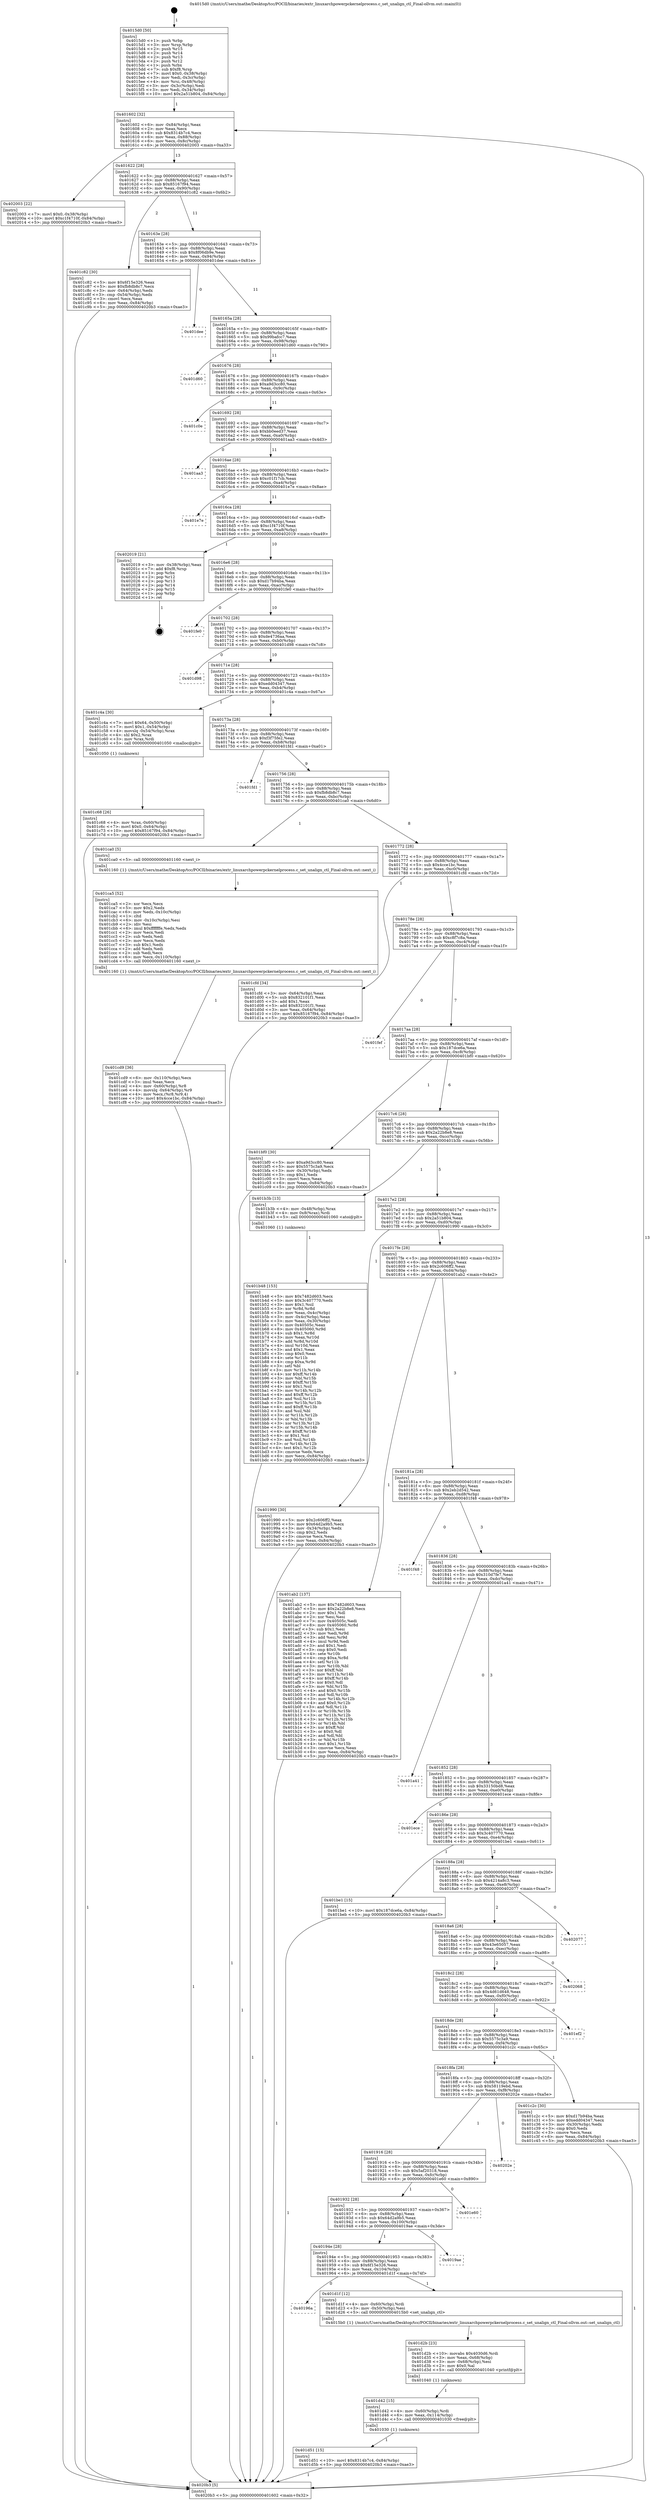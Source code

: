 digraph "0x4015d0" {
  label = "0x4015d0 (/mnt/c/Users/mathe/Desktop/tcc/POCII/binaries/extr_linuxarchpowerpckernelprocess.c_set_unalign_ctl_Final-ollvm.out::main(0))"
  labelloc = "t"
  node[shape=record]

  Entry [label="",width=0.3,height=0.3,shape=circle,fillcolor=black,style=filled]
  "0x401602" [label="{
     0x401602 [32]\l
     | [instrs]\l
     &nbsp;&nbsp;0x401602 \<+6\>: mov -0x84(%rbp),%eax\l
     &nbsp;&nbsp;0x401608 \<+2\>: mov %eax,%ecx\l
     &nbsp;&nbsp;0x40160a \<+6\>: sub $0x8314b7c4,%ecx\l
     &nbsp;&nbsp;0x401610 \<+6\>: mov %eax,-0x88(%rbp)\l
     &nbsp;&nbsp;0x401616 \<+6\>: mov %ecx,-0x8c(%rbp)\l
     &nbsp;&nbsp;0x40161c \<+6\>: je 0000000000402003 \<main+0xa33\>\l
  }"]
  "0x402003" [label="{
     0x402003 [22]\l
     | [instrs]\l
     &nbsp;&nbsp;0x402003 \<+7\>: movl $0x0,-0x38(%rbp)\l
     &nbsp;&nbsp;0x40200a \<+10\>: movl $0xc1f4710f,-0x84(%rbp)\l
     &nbsp;&nbsp;0x402014 \<+5\>: jmp 00000000004020b3 \<main+0xae3\>\l
  }"]
  "0x401622" [label="{
     0x401622 [28]\l
     | [instrs]\l
     &nbsp;&nbsp;0x401622 \<+5\>: jmp 0000000000401627 \<main+0x57\>\l
     &nbsp;&nbsp;0x401627 \<+6\>: mov -0x88(%rbp),%eax\l
     &nbsp;&nbsp;0x40162d \<+5\>: sub $0x85167f94,%eax\l
     &nbsp;&nbsp;0x401632 \<+6\>: mov %eax,-0x90(%rbp)\l
     &nbsp;&nbsp;0x401638 \<+6\>: je 0000000000401c82 \<main+0x6b2\>\l
  }"]
  Exit [label="",width=0.3,height=0.3,shape=circle,fillcolor=black,style=filled,peripheries=2]
  "0x401c82" [label="{
     0x401c82 [30]\l
     | [instrs]\l
     &nbsp;&nbsp;0x401c82 \<+5\>: mov $0x6f15e326,%eax\l
     &nbsp;&nbsp;0x401c87 \<+5\>: mov $0xfb8db8c7,%ecx\l
     &nbsp;&nbsp;0x401c8c \<+3\>: mov -0x64(%rbp),%edx\l
     &nbsp;&nbsp;0x401c8f \<+3\>: cmp -0x54(%rbp),%edx\l
     &nbsp;&nbsp;0x401c92 \<+3\>: cmovl %ecx,%eax\l
     &nbsp;&nbsp;0x401c95 \<+6\>: mov %eax,-0x84(%rbp)\l
     &nbsp;&nbsp;0x401c9b \<+5\>: jmp 00000000004020b3 \<main+0xae3\>\l
  }"]
  "0x40163e" [label="{
     0x40163e [28]\l
     | [instrs]\l
     &nbsp;&nbsp;0x40163e \<+5\>: jmp 0000000000401643 \<main+0x73\>\l
     &nbsp;&nbsp;0x401643 \<+6\>: mov -0x88(%rbp),%eax\l
     &nbsp;&nbsp;0x401649 \<+5\>: sub $0x8f06db9e,%eax\l
     &nbsp;&nbsp;0x40164e \<+6\>: mov %eax,-0x94(%rbp)\l
     &nbsp;&nbsp;0x401654 \<+6\>: je 0000000000401dee \<main+0x81e\>\l
  }"]
  "0x401d51" [label="{
     0x401d51 [15]\l
     | [instrs]\l
     &nbsp;&nbsp;0x401d51 \<+10\>: movl $0x8314b7c4,-0x84(%rbp)\l
     &nbsp;&nbsp;0x401d5b \<+5\>: jmp 00000000004020b3 \<main+0xae3\>\l
  }"]
  "0x401dee" [label="{
     0x401dee\l
  }", style=dashed]
  "0x40165a" [label="{
     0x40165a [28]\l
     | [instrs]\l
     &nbsp;&nbsp;0x40165a \<+5\>: jmp 000000000040165f \<main+0x8f\>\l
     &nbsp;&nbsp;0x40165f \<+6\>: mov -0x88(%rbp),%eax\l
     &nbsp;&nbsp;0x401665 \<+5\>: sub $0x99bafcc7,%eax\l
     &nbsp;&nbsp;0x40166a \<+6\>: mov %eax,-0x98(%rbp)\l
     &nbsp;&nbsp;0x401670 \<+6\>: je 0000000000401d60 \<main+0x790\>\l
  }"]
  "0x401d42" [label="{
     0x401d42 [15]\l
     | [instrs]\l
     &nbsp;&nbsp;0x401d42 \<+4\>: mov -0x60(%rbp),%rdi\l
     &nbsp;&nbsp;0x401d46 \<+6\>: mov %eax,-0x114(%rbp)\l
     &nbsp;&nbsp;0x401d4c \<+5\>: call 0000000000401030 \<free@plt\>\l
     | [calls]\l
     &nbsp;&nbsp;0x401030 \{1\} (unknown)\l
  }"]
  "0x401d60" [label="{
     0x401d60\l
  }", style=dashed]
  "0x401676" [label="{
     0x401676 [28]\l
     | [instrs]\l
     &nbsp;&nbsp;0x401676 \<+5\>: jmp 000000000040167b \<main+0xab\>\l
     &nbsp;&nbsp;0x40167b \<+6\>: mov -0x88(%rbp),%eax\l
     &nbsp;&nbsp;0x401681 \<+5\>: sub $0xa9d3cc80,%eax\l
     &nbsp;&nbsp;0x401686 \<+6\>: mov %eax,-0x9c(%rbp)\l
     &nbsp;&nbsp;0x40168c \<+6\>: je 0000000000401c0e \<main+0x63e\>\l
  }"]
  "0x401d2b" [label="{
     0x401d2b [23]\l
     | [instrs]\l
     &nbsp;&nbsp;0x401d2b \<+10\>: movabs $0x4030d6,%rdi\l
     &nbsp;&nbsp;0x401d35 \<+3\>: mov %eax,-0x68(%rbp)\l
     &nbsp;&nbsp;0x401d38 \<+3\>: mov -0x68(%rbp),%esi\l
     &nbsp;&nbsp;0x401d3b \<+2\>: mov $0x0,%al\l
     &nbsp;&nbsp;0x401d3d \<+5\>: call 0000000000401040 \<printf@plt\>\l
     | [calls]\l
     &nbsp;&nbsp;0x401040 \{1\} (unknown)\l
  }"]
  "0x401c0e" [label="{
     0x401c0e\l
  }", style=dashed]
  "0x401692" [label="{
     0x401692 [28]\l
     | [instrs]\l
     &nbsp;&nbsp;0x401692 \<+5\>: jmp 0000000000401697 \<main+0xc7\>\l
     &nbsp;&nbsp;0x401697 \<+6\>: mov -0x88(%rbp),%eax\l
     &nbsp;&nbsp;0x40169d \<+5\>: sub $0xbb0eed37,%eax\l
     &nbsp;&nbsp;0x4016a2 \<+6\>: mov %eax,-0xa0(%rbp)\l
     &nbsp;&nbsp;0x4016a8 \<+6\>: je 0000000000401aa3 \<main+0x4d3\>\l
  }"]
  "0x40196a" [label="{
     0x40196a\l
  }", style=dashed]
  "0x401aa3" [label="{
     0x401aa3\l
  }", style=dashed]
  "0x4016ae" [label="{
     0x4016ae [28]\l
     | [instrs]\l
     &nbsp;&nbsp;0x4016ae \<+5\>: jmp 00000000004016b3 \<main+0xe3\>\l
     &nbsp;&nbsp;0x4016b3 \<+6\>: mov -0x88(%rbp),%eax\l
     &nbsp;&nbsp;0x4016b9 \<+5\>: sub $0xc01f17cb,%eax\l
     &nbsp;&nbsp;0x4016be \<+6\>: mov %eax,-0xa4(%rbp)\l
     &nbsp;&nbsp;0x4016c4 \<+6\>: je 0000000000401e7e \<main+0x8ae\>\l
  }"]
  "0x401d1f" [label="{
     0x401d1f [12]\l
     | [instrs]\l
     &nbsp;&nbsp;0x401d1f \<+4\>: mov -0x60(%rbp),%rdi\l
     &nbsp;&nbsp;0x401d23 \<+3\>: mov -0x50(%rbp),%esi\l
     &nbsp;&nbsp;0x401d26 \<+5\>: call 00000000004015b0 \<set_unalign_ctl\>\l
     | [calls]\l
     &nbsp;&nbsp;0x4015b0 \{1\} (/mnt/c/Users/mathe/Desktop/tcc/POCII/binaries/extr_linuxarchpowerpckernelprocess.c_set_unalign_ctl_Final-ollvm.out::set_unalign_ctl)\l
  }"]
  "0x401e7e" [label="{
     0x401e7e\l
  }", style=dashed]
  "0x4016ca" [label="{
     0x4016ca [28]\l
     | [instrs]\l
     &nbsp;&nbsp;0x4016ca \<+5\>: jmp 00000000004016cf \<main+0xff\>\l
     &nbsp;&nbsp;0x4016cf \<+6\>: mov -0x88(%rbp),%eax\l
     &nbsp;&nbsp;0x4016d5 \<+5\>: sub $0xc1f4710f,%eax\l
     &nbsp;&nbsp;0x4016da \<+6\>: mov %eax,-0xa8(%rbp)\l
     &nbsp;&nbsp;0x4016e0 \<+6\>: je 0000000000402019 \<main+0xa49\>\l
  }"]
  "0x40194e" [label="{
     0x40194e [28]\l
     | [instrs]\l
     &nbsp;&nbsp;0x40194e \<+5\>: jmp 0000000000401953 \<main+0x383\>\l
     &nbsp;&nbsp;0x401953 \<+6\>: mov -0x88(%rbp),%eax\l
     &nbsp;&nbsp;0x401959 \<+5\>: sub $0x6f15e326,%eax\l
     &nbsp;&nbsp;0x40195e \<+6\>: mov %eax,-0x104(%rbp)\l
     &nbsp;&nbsp;0x401964 \<+6\>: je 0000000000401d1f \<main+0x74f\>\l
  }"]
  "0x402019" [label="{
     0x402019 [21]\l
     | [instrs]\l
     &nbsp;&nbsp;0x402019 \<+3\>: mov -0x38(%rbp),%eax\l
     &nbsp;&nbsp;0x40201c \<+7\>: add $0xf8,%rsp\l
     &nbsp;&nbsp;0x402023 \<+1\>: pop %rbx\l
     &nbsp;&nbsp;0x402024 \<+2\>: pop %r12\l
     &nbsp;&nbsp;0x402026 \<+2\>: pop %r13\l
     &nbsp;&nbsp;0x402028 \<+2\>: pop %r14\l
     &nbsp;&nbsp;0x40202a \<+2\>: pop %r15\l
     &nbsp;&nbsp;0x40202c \<+1\>: pop %rbp\l
     &nbsp;&nbsp;0x40202d \<+1\>: ret\l
  }"]
  "0x4016e6" [label="{
     0x4016e6 [28]\l
     | [instrs]\l
     &nbsp;&nbsp;0x4016e6 \<+5\>: jmp 00000000004016eb \<main+0x11b\>\l
     &nbsp;&nbsp;0x4016eb \<+6\>: mov -0x88(%rbp),%eax\l
     &nbsp;&nbsp;0x4016f1 \<+5\>: sub $0xd17b94ba,%eax\l
     &nbsp;&nbsp;0x4016f6 \<+6\>: mov %eax,-0xac(%rbp)\l
     &nbsp;&nbsp;0x4016fc \<+6\>: je 0000000000401fe0 \<main+0xa10\>\l
  }"]
  "0x4019ae" [label="{
     0x4019ae\l
  }", style=dashed]
  "0x401fe0" [label="{
     0x401fe0\l
  }", style=dashed]
  "0x401702" [label="{
     0x401702 [28]\l
     | [instrs]\l
     &nbsp;&nbsp;0x401702 \<+5\>: jmp 0000000000401707 \<main+0x137\>\l
     &nbsp;&nbsp;0x401707 \<+6\>: mov -0x88(%rbp),%eax\l
     &nbsp;&nbsp;0x40170d \<+5\>: sub $0xde4736aa,%eax\l
     &nbsp;&nbsp;0x401712 \<+6\>: mov %eax,-0xb0(%rbp)\l
     &nbsp;&nbsp;0x401718 \<+6\>: je 0000000000401d98 \<main+0x7c8\>\l
  }"]
  "0x401932" [label="{
     0x401932 [28]\l
     | [instrs]\l
     &nbsp;&nbsp;0x401932 \<+5\>: jmp 0000000000401937 \<main+0x367\>\l
     &nbsp;&nbsp;0x401937 \<+6\>: mov -0x88(%rbp),%eax\l
     &nbsp;&nbsp;0x40193d \<+5\>: sub $0x64d2a9b5,%eax\l
     &nbsp;&nbsp;0x401942 \<+6\>: mov %eax,-0x100(%rbp)\l
     &nbsp;&nbsp;0x401948 \<+6\>: je 00000000004019ae \<main+0x3de\>\l
  }"]
  "0x401d98" [label="{
     0x401d98\l
  }", style=dashed]
  "0x40171e" [label="{
     0x40171e [28]\l
     | [instrs]\l
     &nbsp;&nbsp;0x40171e \<+5\>: jmp 0000000000401723 \<main+0x153\>\l
     &nbsp;&nbsp;0x401723 \<+6\>: mov -0x88(%rbp),%eax\l
     &nbsp;&nbsp;0x401729 \<+5\>: sub $0xedd04347,%eax\l
     &nbsp;&nbsp;0x40172e \<+6\>: mov %eax,-0xb4(%rbp)\l
     &nbsp;&nbsp;0x401734 \<+6\>: je 0000000000401c4a \<main+0x67a\>\l
  }"]
  "0x401e60" [label="{
     0x401e60\l
  }", style=dashed]
  "0x401c4a" [label="{
     0x401c4a [30]\l
     | [instrs]\l
     &nbsp;&nbsp;0x401c4a \<+7\>: movl $0x64,-0x50(%rbp)\l
     &nbsp;&nbsp;0x401c51 \<+7\>: movl $0x1,-0x54(%rbp)\l
     &nbsp;&nbsp;0x401c58 \<+4\>: movslq -0x54(%rbp),%rax\l
     &nbsp;&nbsp;0x401c5c \<+4\>: shl $0x2,%rax\l
     &nbsp;&nbsp;0x401c60 \<+3\>: mov %rax,%rdi\l
     &nbsp;&nbsp;0x401c63 \<+5\>: call 0000000000401050 \<malloc@plt\>\l
     | [calls]\l
     &nbsp;&nbsp;0x401050 \{1\} (unknown)\l
  }"]
  "0x40173a" [label="{
     0x40173a [28]\l
     | [instrs]\l
     &nbsp;&nbsp;0x40173a \<+5\>: jmp 000000000040173f \<main+0x16f\>\l
     &nbsp;&nbsp;0x40173f \<+6\>: mov -0x88(%rbp),%eax\l
     &nbsp;&nbsp;0x401745 \<+5\>: sub $0xf3f75fe2,%eax\l
     &nbsp;&nbsp;0x40174a \<+6\>: mov %eax,-0xb8(%rbp)\l
     &nbsp;&nbsp;0x401750 \<+6\>: je 0000000000401fd1 \<main+0xa01\>\l
  }"]
  "0x401916" [label="{
     0x401916 [28]\l
     | [instrs]\l
     &nbsp;&nbsp;0x401916 \<+5\>: jmp 000000000040191b \<main+0x34b\>\l
     &nbsp;&nbsp;0x40191b \<+6\>: mov -0x88(%rbp),%eax\l
     &nbsp;&nbsp;0x401921 \<+5\>: sub $0x5af20318,%eax\l
     &nbsp;&nbsp;0x401926 \<+6\>: mov %eax,-0xfc(%rbp)\l
     &nbsp;&nbsp;0x40192c \<+6\>: je 0000000000401e60 \<main+0x890\>\l
  }"]
  "0x401fd1" [label="{
     0x401fd1\l
  }", style=dashed]
  "0x401756" [label="{
     0x401756 [28]\l
     | [instrs]\l
     &nbsp;&nbsp;0x401756 \<+5\>: jmp 000000000040175b \<main+0x18b\>\l
     &nbsp;&nbsp;0x40175b \<+6\>: mov -0x88(%rbp),%eax\l
     &nbsp;&nbsp;0x401761 \<+5\>: sub $0xfb8db8c7,%eax\l
     &nbsp;&nbsp;0x401766 \<+6\>: mov %eax,-0xbc(%rbp)\l
     &nbsp;&nbsp;0x40176c \<+6\>: je 0000000000401ca0 \<main+0x6d0\>\l
  }"]
  "0x40202e" [label="{
     0x40202e\l
  }", style=dashed]
  "0x401ca0" [label="{
     0x401ca0 [5]\l
     | [instrs]\l
     &nbsp;&nbsp;0x401ca0 \<+5\>: call 0000000000401160 \<next_i\>\l
     | [calls]\l
     &nbsp;&nbsp;0x401160 \{1\} (/mnt/c/Users/mathe/Desktop/tcc/POCII/binaries/extr_linuxarchpowerpckernelprocess.c_set_unalign_ctl_Final-ollvm.out::next_i)\l
  }"]
  "0x401772" [label="{
     0x401772 [28]\l
     | [instrs]\l
     &nbsp;&nbsp;0x401772 \<+5\>: jmp 0000000000401777 \<main+0x1a7\>\l
     &nbsp;&nbsp;0x401777 \<+6\>: mov -0x88(%rbp),%eax\l
     &nbsp;&nbsp;0x40177d \<+5\>: sub $0x4cce1bc,%eax\l
     &nbsp;&nbsp;0x401782 \<+6\>: mov %eax,-0xc0(%rbp)\l
     &nbsp;&nbsp;0x401788 \<+6\>: je 0000000000401cfd \<main+0x72d\>\l
  }"]
  "0x401cd9" [label="{
     0x401cd9 [36]\l
     | [instrs]\l
     &nbsp;&nbsp;0x401cd9 \<+6\>: mov -0x110(%rbp),%ecx\l
     &nbsp;&nbsp;0x401cdf \<+3\>: imul %eax,%ecx\l
     &nbsp;&nbsp;0x401ce2 \<+4\>: mov -0x60(%rbp),%r8\l
     &nbsp;&nbsp;0x401ce6 \<+4\>: movslq -0x64(%rbp),%r9\l
     &nbsp;&nbsp;0x401cea \<+4\>: mov %ecx,(%r8,%r9,4)\l
     &nbsp;&nbsp;0x401cee \<+10\>: movl $0x4cce1bc,-0x84(%rbp)\l
     &nbsp;&nbsp;0x401cf8 \<+5\>: jmp 00000000004020b3 \<main+0xae3\>\l
  }"]
  "0x401cfd" [label="{
     0x401cfd [34]\l
     | [instrs]\l
     &nbsp;&nbsp;0x401cfd \<+3\>: mov -0x64(%rbp),%eax\l
     &nbsp;&nbsp;0x401d00 \<+5\>: sub $0x832101f1,%eax\l
     &nbsp;&nbsp;0x401d05 \<+3\>: add $0x1,%eax\l
     &nbsp;&nbsp;0x401d08 \<+5\>: add $0x832101f1,%eax\l
     &nbsp;&nbsp;0x401d0d \<+3\>: mov %eax,-0x64(%rbp)\l
     &nbsp;&nbsp;0x401d10 \<+10\>: movl $0x85167f94,-0x84(%rbp)\l
     &nbsp;&nbsp;0x401d1a \<+5\>: jmp 00000000004020b3 \<main+0xae3\>\l
  }"]
  "0x40178e" [label="{
     0x40178e [28]\l
     | [instrs]\l
     &nbsp;&nbsp;0x40178e \<+5\>: jmp 0000000000401793 \<main+0x1c3\>\l
     &nbsp;&nbsp;0x401793 \<+6\>: mov -0x88(%rbp),%eax\l
     &nbsp;&nbsp;0x401799 \<+5\>: sub $0xc8f7c8a,%eax\l
     &nbsp;&nbsp;0x40179e \<+6\>: mov %eax,-0xc4(%rbp)\l
     &nbsp;&nbsp;0x4017a4 \<+6\>: je 0000000000401fef \<main+0xa1f\>\l
  }"]
  "0x401ca5" [label="{
     0x401ca5 [52]\l
     | [instrs]\l
     &nbsp;&nbsp;0x401ca5 \<+2\>: xor %ecx,%ecx\l
     &nbsp;&nbsp;0x401ca7 \<+5\>: mov $0x2,%edx\l
     &nbsp;&nbsp;0x401cac \<+6\>: mov %edx,-0x10c(%rbp)\l
     &nbsp;&nbsp;0x401cb2 \<+1\>: cltd\l
     &nbsp;&nbsp;0x401cb3 \<+6\>: mov -0x10c(%rbp),%esi\l
     &nbsp;&nbsp;0x401cb9 \<+2\>: idiv %esi\l
     &nbsp;&nbsp;0x401cbb \<+6\>: imul $0xfffffffe,%edx,%edx\l
     &nbsp;&nbsp;0x401cc1 \<+2\>: mov %ecx,%edi\l
     &nbsp;&nbsp;0x401cc3 \<+2\>: sub %edx,%edi\l
     &nbsp;&nbsp;0x401cc5 \<+2\>: mov %ecx,%edx\l
     &nbsp;&nbsp;0x401cc7 \<+3\>: sub $0x1,%edx\l
     &nbsp;&nbsp;0x401cca \<+2\>: add %edx,%edi\l
     &nbsp;&nbsp;0x401ccc \<+2\>: sub %edi,%ecx\l
     &nbsp;&nbsp;0x401cce \<+6\>: mov %ecx,-0x110(%rbp)\l
     &nbsp;&nbsp;0x401cd4 \<+5\>: call 0000000000401160 \<next_i\>\l
     | [calls]\l
     &nbsp;&nbsp;0x401160 \{1\} (/mnt/c/Users/mathe/Desktop/tcc/POCII/binaries/extr_linuxarchpowerpckernelprocess.c_set_unalign_ctl_Final-ollvm.out::next_i)\l
  }"]
  "0x401fef" [label="{
     0x401fef\l
  }", style=dashed]
  "0x4017aa" [label="{
     0x4017aa [28]\l
     | [instrs]\l
     &nbsp;&nbsp;0x4017aa \<+5\>: jmp 00000000004017af \<main+0x1df\>\l
     &nbsp;&nbsp;0x4017af \<+6\>: mov -0x88(%rbp),%eax\l
     &nbsp;&nbsp;0x4017b5 \<+5\>: sub $0x187dce6a,%eax\l
     &nbsp;&nbsp;0x4017ba \<+6\>: mov %eax,-0xc8(%rbp)\l
     &nbsp;&nbsp;0x4017c0 \<+6\>: je 0000000000401bf0 \<main+0x620\>\l
  }"]
  "0x401c68" [label="{
     0x401c68 [26]\l
     | [instrs]\l
     &nbsp;&nbsp;0x401c68 \<+4\>: mov %rax,-0x60(%rbp)\l
     &nbsp;&nbsp;0x401c6c \<+7\>: movl $0x0,-0x64(%rbp)\l
     &nbsp;&nbsp;0x401c73 \<+10\>: movl $0x85167f94,-0x84(%rbp)\l
     &nbsp;&nbsp;0x401c7d \<+5\>: jmp 00000000004020b3 \<main+0xae3\>\l
  }"]
  "0x401bf0" [label="{
     0x401bf0 [30]\l
     | [instrs]\l
     &nbsp;&nbsp;0x401bf0 \<+5\>: mov $0xa9d3cc80,%eax\l
     &nbsp;&nbsp;0x401bf5 \<+5\>: mov $0x5575c3a9,%ecx\l
     &nbsp;&nbsp;0x401bfa \<+3\>: mov -0x30(%rbp),%edx\l
     &nbsp;&nbsp;0x401bfd \<+3\>: cmp $0x1,%edx\l
     &nbsp;&nbsp;0x401c00 \<+3\>: cmovl %ecx,%eax\l
     &nbsp;&nbsp;0x401c03 \<+6\>: mov %eax,-0x84(%rbp)\l
     &nbsp;&nbsp;0x401c09 \<+5\>: jmp 00000000004020b3 \<main+0xae3\>\l
  }"]
  "0x4017c6" [label="{
     0x4017c6 [28]\l
     | [instrs]\l
     &nbsp;&nbsp;0x4017c6 \<+5\>: jmp 00000000004017cb \<main+0x1fb\>\l
     &nbsp;&nbsp;0x4017cb \<+6\>: mov -0x88(%rbp),%eax\l
     &nbsp;&nbsp;0x4017d1 \<+5\>: sub $0x2a22b8e8,%eax\l
     &nbsp;&nbsp;0x4017d6 \<+6\>: mov %eax,-0xcc(%rbp)\l
     &nbsp;&nbsp;0x4017dc \<+6\>: je 0000000000401b3b \<main+0x56b\>\l
  }"]
  "0x4018fa" [label="{
     0x4018fa [28]\l
     | [instrs]\l
     &nbsp;&nbsp;0x4018fa \<+5\>: jmp 00000000004018ff \<main+0x32f\>\l
     &nbsp;&nbsp;0x4018ff \<+6\>: mov -0x88(%rbp),%eax\l
     &nbsp;&nbsp;0x401905 \<+5\>: sub $0x58119ebd,%eax\l
     &nbsp;&nbsp;0x40190a \<+6\>: mov %eax,-0xf8(%rbp)\l
     &nbsp;&nbsp;0x401910 \<+6\>: je 000000000040202e \<main+0xa5e\>\l
  }"]
  "0x401b3b" [label="{
     0x401b3b [13]\l
     | [instrs]\l
     &nbsp;&nbsp;0x401b3b \<+4\>: mov -0x48(%rbp),%rax\l
     &nbsp;&nbsp;0x401b3f \<+4\>: mov 0x8(%rax),%rdi\l
     &nbsp;&nbsp;0x401b43 \<+5\>: call 0000000000401060 \<atoi@plt\>\l
     | [calls]\l
     &nbsp;&nbsp;0x401060 \{1\} (unknown)\l
  }"]
  "0x4017e2" [label="{
     0x4017e2 [28]\l
     | [instrs]\l
     &nbsp;&nbsp;0x4017e2 \<+5\>: jmp 00000000004017e7 \<main+0x217\>\l
     &nbsp;&nbsp;0x4017e7 \<+6\>: mov -0x88(%rbp),%eax\l
     &nbsp;&nbsp;0x4017ed \<+5\>: sub $0x2a51b804,%eax\l
     &nbsp;&nbsp;0x4017f2 \<+6\>: mov %eax,-0xd0(%rbp)\l
     &nbsp;&nbsp;0x4017f8 \<+6\>: je 0000000000401990 \<main+0x3c0\>\l
  }"]
  "0x401c2c" [label="{
     0x401c2c [30]\l
     | [instrs]\l
     &nbsp;&nbsp;0x401c2c \<+5\>: mov $0xd17b94ba,%eax\l
     &nbsp;&nbsp;0x401c31 \<+5\>: mov $0xedd04347,%ecx\l
     &nbsp;&nbsp;0x401c36 \<+3\>: mov -0x30(%rbp),%edx\l
     &nbsp;&nbsp;0x401c39 \<+3\>: cmp $0x0,%edx\l
     &nbsp;&nbsp;0x401c3c \<+3\>: cmove %ecx,%eax\l
     &nbsp;&nbsp;0x401c3f \<+6\>: mov %eax,-0x84(%rbp)\l
     &nbsp;&nbsp;0x401c45 \<+5\>: jmp 00000000004020b3 \<main+0xae3\>\l
  }"]
  "0x401990" [label="{
     0x401990 [30]\l
     | [instrs]\l
     &nbsp;&nbsp;0x401990 \<+5\>: mov $0x2c606ff2,%eax\l
     &nbsp;&nbsp;0x401995 \<+5\>: mov $0x64d2a9b5,%ecx\l
     &nbsp;&nbsp;0x40199a \<+3\>: mov -0x34(%rbp),%edx\l
     &nbsp;&nbsp;0x40199d \<+3\>: cmp $0x2,%edx\l
     &nbsp;&nbsp;0x4019a0 \<+3\>: cmovne %ecx,%eax\l
     &nbsp;&nbsp;0x4019a3 \<+6\>: mov %eax,-0x84(%rbp)\l
     &nbsp;&nbsp;0x4019a9 \<+5\>: jmp 00000000004020b3 \<main+0xae3\>\l
  }"]
  "0x4017fe" [label="{
     0x4017fe [28]\l
     | [instrs]\l
     &nbsp;&nbsp;0x4017fe \<+5\>: jmp 0000000000401803 \<main+0x233\>\l
     &nbsp;&nbsp;0x401803 \<+6\>: mov -0x88(%rbp),%eax\l
     &nbsp;&nbsp;0x401809 \<+5\>: sub $0x2c606ff2,%eax\l
     &nbsp;&nbsp;0x40180e \<+6\>: mov %eax,-0xd4(%rbp)\l
     &nbsp;&nbsp;0x401814 \<+6\>: je 0000000000401ab2 \<main+0x4e2\>\l
  }"]
  "0x4020b3" [label="{
     0x4020b3 [5]\l
     | [instrs]\l
     &nbsp;&nbsp;0x4020b3 \<+5\>: jmp 0000000000401602 \<main+0x32\>\l
  }"]
  "0x4015d0" [label="{
     0x4015d0 [50]\l
     | [instrs]\l
     &nbsp;&nbsp;0x4015d0 \<+1\>: push %rbp\l
     &nbsp;&nbsp;0x4015d1 \<+3\>: mov %rsp,%rbp\l
     &nbsp;&nbsp;0x4015d4 \<+2\>: push %r15\l
     &nbsp;&nbsp;0x4015d6 \<+2\>: push %r14\l
     &nbsp;&nbsp;0x4015d8 \<+2\>: push %r13\l
     &nbsp;&nbsp;0x4015da \<+2\>: push %r12\l
     &nbsp;&nbsp;0x4015dc \<+1\>: push %rbx\l
     &nbsp;&nbsp;0x4015dd \<+7\>: sub $0xf8,%rsp\l
     &nbsp;&nbsp;0x4015e4 \<+7\>: movl $0x0,-0x38(%rbp)\l
     &nbsp;&nbsp;0x4015eb \<+3\>: mov %edi,-0x3c(%rbp)\l
     &nbsp;&nbsp;0x4015ee \<+4\>: mov %rsi,-0x48(%rbp)\l
     &nbsp;&nbsp;0x4015f2 \<+3\>: mov -0x3c(%rbp),%edi\l
     &nbsp;&nbsp;0x4015f5 \<+3\>: mov %edi,-0x34(%rbp)\l
     &nbsp;&nbsp;0x4015f8 \<+10\>: movl $0x2a51b804,-0x84(%rbp)\l
  }"]
  "0x4018de" [label="{
     0x4018de [28]\l
     | [instrs]\l
     &nbsp;&nbsp;0x4018de \<+5\>: jmp 00000000004018e3 \<main+0x313\>\l
     &nbsp;&nbsp;0x4018e3 \<+6\>: mov -0x88(%rbp),%eax\l
     &nbsp;&nbsp;0x4018e9 \<+5\>: sub $0x5575c3a9,%eax\l
     &nbsp;&nbsp;0x4018ee \<+6\>: mov %eax,-0xf4(%rbp)\l
     &nbsp;&nbsp;0x4018f4 \<+6\>: je 0000000000401c2c \<main+0x65c\>\l
  }"]
  "0x401ab2" [label="{
     0x401ab2 [137]\l
     | [instrs]\l
     &nbsp;&nbsp;0x401ab2 \<+5\>: mov $0x7482d603,%eax\l
     &nbsp;&nbsp;0x401ab7 \<+5\>: mov $0x2a22b8e8,%ecx\l
     &nbsp;&nbsp;0x401abc \<+2\>: mov $0x1,%dl\l
     &nbsp;&nbsp;0x401abe \<+2\>: xor %esi,%esi\l
     &nbsp;&nbsp;0x401ac0 \<+7\>: mov 0x40505c,%edi\l
     &nbsp;&nbsp;0x401ac7 \<+8\>: mov 0x405060,%r8d\l
     &nbsp;&nbsp;0x401acf \<+3\>: sub $0x1,%esi\l
     &nbsp;&nbsp;0x401ad2 \<+3\>: mov %edi,%r9d\l
     &nbsp;&nbsp;0x401ad5 \<+3\>: add %esi,%r9d\l
     &nbsp;&nbsp;0x401ad8 \<+4\>: imul %r9d,%edi\l
     &nbsp;&nbsp;0x401adc \<+3\>: and $0x1,%edi\l
     &nbsp;&nbsp;0x401adf \<+3\>: cmp $0x0,%edi\l
     &nbsp;&nbsp;0x401ae2 \<+4\>: sete %r10b\l
     &nbsp;&nbsp;0x401ae6 \<+4\>: cmp $0xa,%r8d\l
     &nbsp;&nbsp;0x401aea \<+4\>: setl %r11b\l
     &nbsp;&nbsp;0x401aee \<+3\>: mov %r10b,%bl\l
     &nbsp;&nbsp;0x401af1 \<+3\>: xor $0xff,%bl\l
     &nbsp;&nbsp;0x401af4 \<+3\>: mov %r11b,%r14b\l
     &nbsp;&nbsp;0x401af7 \<+4\>: xor $0xff,%r14b\l
     &nbsp;&nbsp;0x401afb \<+3\>: xor $0x0,%dl\l
     &nbsp;&nbsp;0x401afe \<+3\>: mov %bl,%r15b\l
     &nbsp;&nbsp;0x401b01 \<+4\>: and $0x0,%r15b\l
     &nbsp;&nbsp;0x401b05 \<+3\>: and %dl,%r10b\l
     &nbsp;&nbsp;0x401b08 \<+3\>: mov %r14b,%r12b\l
     &nbsp;&nbsp;0x401b0b \<+4\>: and $0x0,%r12b\l
     &nbsp;&nbsp;0x401b0f \<+3\>: and %dl,%r11b\l
     &nbsp;&nbsp;0x401b12 \<+3\>: or %r10b,%r15b\l
     &nbsp;&nbsp;0x401b15 \<+3\>: or %r11b,%r12b\l
     &nbsp;&nbsp;0x401b18 \<+3\>: xor %r12b,%r15b\l
     &nbsp;&nbsp;0x401b1b \<+3\>: or %r14b,%bl\l
     &nbsp;&nbsp;0x401b1e \<+3\>: xor $0xff,%bl\l
     &nbsp;&nbsp;0x401b21 \<+3\>: or $0x0,%dl\l
     &nbsp;&nbsp;0x401b24 \<+2\>: and %dl,%bl\l
     &nbsp;&nbsp;0x401b26 \<+3\>: or %bl,%r15b\l
     &nbsp;&nbsp;0x401b29 \<+4\>: test $0x1,%r15b\l
     &nbsp;&nbsp;0x401b2d \<+3\>: cmovne %ecx,%eax\l
     &nbsp;&nbsp;0x401b30 \<+6\>: mov %eax,-0x84(%rbp)\l
     &nbsp;&nbsp;0x401b36 \<+5\>: jmp 00000000004020b3 \<main+0xae3\>\l
  }"]
  "0x40181a" [label="{
     0x40181a [28]\l
     | [instrs]\l
     &nbsp;&nbsp;0x40181a \<+5\>: jmp 000000000040181f \<main+0x24f\>\l
     &nbsp;&nbsp;0x40181f \<+6\>: mov -0x88(%rbp),%eax\l
     &nbsp;&nbsp;0x401825 \<+5\>: sub $0x2eb2d542,%eax\l
     &nbsp;&nbsp;0x40182a \<+6\>: mov %eax,-0xd8(%rbp)\l
     &nbsp;&nbsp;0x401830 \<+6\>: je 0000000000401f48 \<main+0x978\>\l
  }"]
  "0x401b48" [label="{
     0x401b48 [153]\l
     | [instrs]\l
     &nbsp;&nbsp;0x401b48 \<+5\>: mov $0x7482d603,%ecx\l
     &nbsp;&nbsp;0x401b4d \<+5\>: mov $0x3c407770,%edx\l
     &nbsp;&nbsp;0x401b52 \<+3\>: mov $0x1,%sil\l
     &nbsp;&nbsp;0x401b55 \<+3\>: xor %r8d,%r8d\l
     &nbsp;&nbsp;0x401b58 \<+3\>: mov %eax,-0x4c(%rbp)\l
     &nbsp;&nbsp;0x401b5b \<+3\>: mov -0x4c(%rbp),%eax\l
     &nbsp;&nbsp;0x401b5e \<+3\>: mov %eax,-0x30(%rbp)\l
     &nbsp;&nbsp;0x401b61 \<+7\>: mov 0x40505c,%eax\l
     &nbsp;&nbsp;0x401b68 \<+8\>: mov 0x405060,%r9d\l
     &nbsp;&nbsp;0x401b70 \<+4\>: sub $0x1,%r8d\l
     &nbsp;&nbsp;0x401b74 \<+3\>: mov %eax,%r10d\l
     &nbsp;&nbsp;0x401b77 \<+3\>: add %r8d,%r10d\l
     &nbsp;&nbsp;0x401b7a \<+4\>: imul %r10d,%eax\l
     &nbsp;&nbsp;0x401b7e \<+3\>: and $0x1,%eax\l
     &nbsp;&nbsp;0x401b81 \<+3\>: cmp $0x0,%eax\l
     &nbsp;&nbsp;0x401b84 \<+4\>: sete %r11b\l
     &nbsp;&nbsp;0x401b88 \<+4\>: cmp $0xa,%r9d\l
     &nbsp;&nbsp;0x401b8c \<+3\>: setl %bl\l
     &nbsp;&nbsp;0x401b8f \<+3\>: mov %r11b,%r14b\l
     &nbsp;&nbsp;0x401b92 \<+4\>: xor $0xff,%r14b\l
     &nbsp;&nbsp;0x401b96 \<+3\>: mov %bl,%r15b\l
     &nbsp;&nbsp;0x401b99 \<+4\>: xor $0xff,%r15b\l
     &nbsp;&nbsp;0x401b9d \<+4\>: xor $0x1,%sil\l
     &nbsp;&nbsp;0x401ba1 \<+3\>: mov %r14b,%r12b\l
     &nbsp;&nbsp;0x401ba4 \<+4\>: and $0xff,%r12b\l
     &nbsp;&nbsp;0x401ba8 \<+3\>: and %sil,%r11b\l
     &nbsp;&nbsp;0x401bab \<+3\>: mov %r15b,%r13b\l
     &nbsp;&nbsp;0x401bae \<+4\>: and $0xff,%r13b\l
     &nbsp;&nbsp;0x401bb2 \<+3\>: and %sil,%bl\l
     &nbsp;&nbsp;0x401bb5 \<+3\>: or %r11b,%r12b\l
     &nbsp;&nbsp;0x401bb8 \<+3\>: or %bl,%r13b\l
     &nbsp;&nbsp;0x401bbb \<+3\>: xor %r13b,%r12b\l
     &nbsp;&nbsp;0x401bbe \<+3\>: or %r15b,%r14b\l
     &nbsp;&nbsp;0x401bc1 \<+4\>: xor $0xff,%r14b\l
     &nbsp;&nbsp;0x401bc5 \<+4\>: or $0x1,%sil\l
     &nbsp;&nbsp;0x401bc9 \<+3\>: and %sil,%r14b\l
     &nbsp;&nbsp;0x401bcc \<+3\>: or %r14b,%r12b\l
     &nbsp;&nbsp;0x401bcf \<+4\>: test $0x1,%r12b\l
     &nbsp;&nbsp;0x401bd3 \<+3\>: cmovne %edx,%ecx\l
     &nbsp;&nbsp;0x401bd6 \<+6\>: mov %ecx,-0x84(%rbp)\l
     &nbsp;&nbsp;0x401bdc \<+5\>: jmp 00000000004020b3 \<main+0xae3\>\l
  }"]
  "0x401ef2" [label="{
     0x401ef2\l
  }", style=dashed]
  "0x401f48" [label="{
     0x401f48\l
  }", style=dashed]
  "0x401836" [label="{
     0x401836 [28]\l
     | [instrs]\l
     &nbsp;&nbsp;0x401836 \<+5\>: jmp 000000000040183b \<main+0x26b\>\l
     &nbsp;&nbsp;0x40183b \<+6\>: mov -0x88(%rbp),%eax\l
     &nbsp;&nbsp;0x401841 \<+5\>: sub $0x310d7fe7,%eax\l
     &nbsp;&nbsp;0x401846 \<+6\>: mov %eax,-0xdc(%rbp)\l
     &nbsp;&nbsp;0x40184c \<+6\>: je 0000000000401a41 \<main+0x471\>\l
  }"]
  "0x4018c2" [label="{
     0x4018c2 [28]\l
     | [instrs]\l
     &nbsp;&nbsp;0x4018c2 \<+5\>: jmp 00000000004018c7 \<main+0x2f7\>\l
     &nbsp;&nbsp;0x4018c7 \<+6\>: mov -0x88(%rbp),%eax\l
     &nbsp;&nbsp;0x4018cd \<+5\>: sub $0x4d61d648,%eax\l
     &nbsp;&nbsp;0x4018d2 \<+6\>: mov %eax,-0xf0(%rbp)\l
     &nbsp;&nbsp;0x4018d8 \<+6\>: je 0000000000401ef2 \<main+0x922\>\l
  }"]
  "0x401a41" [label="{
     0x401a41\l
  }", style=dashed]
  "0x401852" [label="{
     0x401852 [28]\l
     | [instrs]\l
     &nbsp;&nbsp;0x401852 \<+5\>: jmp 0000000000401857 \<main+0x287\>\l
     &nbsp;&nbsp;0x401857 \<+6\>: mov -0x88(%rbp),%eax\l
     &nbsp;&nbsp;0x40185d \<+5\>: sub $0x33150bd8,%eax\l
     &nbsp;&nbsp;0x401862 \<+6\>: mov %eax,-0xe0(%rbp)\l
     &nbsp;&nbsp;0x401868 \<+6\>: je 0000000000401ece \<main+0x8fe\>\l
  }"]
  "0x402068" [label="{
     0x402068\l
  }", style=dashed]
  "0x401ece" [label="{
     0x401ece\l
  }", style=dashed]
  "0x40186e" [label="{
     0x40186e [28]\l
     | [instrs]\l
     &nbsp;&nbsp;0x40186e \<+5\>: jmp 0000000000401873 \<main+0x2a3\>\l
     &nbsp;&nbsp;0x401873 \<+6\>: mov -0x88(%rbp),%eax\l
     &nbsp;&nbsp;0x401879 \<+5\>: sub $0x3c407770,%eax\l
     &nbsp;&nbsp;0x40187e \<+6\>: mov %eax,-0xe4(%rbp)\l
     &nbsp;&nbsp;0x401884 \<+6\>: je 0000000000401be1 \<main+0x611\>\l
  }"]
  "0x4018a6" [label="{
     0x4018a6 [28]\l
     | [instrs]\l
     &nbsp;&nbsp;0x4018a6 \<+5\>: jmp 00000000004018ab \<main+0x2db\>\l
     &nbsp;&nbsp;0x4018ab \<+6\>: mov -0x88(%rbp),%eax\l
     &nbsp;&nbsp;0x4018b1 \<+5\>: sub $0x43e65057,%eax\l
     &nbsp;&nbsp;0x4018b6 \<+6\>: mov %eax,-0xec(%rbp)\l
     &nbsp;&nbsp;0x4018bc \<+6\>: je 0000000000402068 \<main+0xa98\>\l
  }"]
  "0x401be1" [label="{
     0x401be1 [15]\l
     | [instrs]\l
     &nbsp;&nbsp;0x401be1 \<+10\>: movl $0x187dce6a,-0x84(%rbp)\l
     &nbsp;&nbsp;0x401beb \<+5\>: jmp 00000000004020b3 \<main+0xae3\>\l
  }"]
  "0x40188a" [label="{
     0x40188a [28]\l
     | [instrs]\l
     &nbsp;&nbsp;0x40188a \<+5\>: jmp 000000000040188f \<main+0x2bf\>\l
     &nbsp;&nbsp;0x40188f \<+6\>: mov -0x88(%rbp),%eax\l
     &nbsp;&nbsp;0x401895 \<+5\>: sub $0x4214a8c3,%eax\l
     &nbsp;&nbsp;0x40189a \<+6\>: mov %eax,-0xe8(%rbp)\l
     &nbsp;&nbsp;0x4018a0 \<+6\>: je 0000000000402077 \<main+0xaa7\>\l
  }"]
  "0x402077" [label="{
     0x402077\l
  }", style=dashed]
  Entry -> "0x4015d0" [label=" 1"]
  "0x401602" -> "0x402003" [label=" 1"]
  "0x401602" -> "0x401622" [label=" 13"]
  "0x402019" -> Exit [label=" 1"]
  "0x401622" -> "0x401c82" [label=" 2"]
  "0x401622" -> "0x40163e" [label=" 11"]
  "0x402003" -> "0x4020b3" [label=" 1"]
  "0x40163e" -> "0x401dee" [label=" 0"]
  "0x40163e" -> "0x40165a" [label=" 11"]
  "0x401d51" -> "0x4020b3" [label=" 1"]
  "0x40165a" -> "0x401d60" [label=" 0"]
  "0x40165a" -> "0x401676" [label=" 11"]
  "0x401d42" -> "0x401d51" [label=" 1"]
  "0x401676" -> "0x401c0e" [label=" 0"]
  "0x401676" -> "0x401692" [label=" 11"]
  "0x401d2b" -> "0x401d42" [label=" 1"]
  "0x401692" -> "0x401aa3" [label=" 0"]
  "0x401692" -> "0x4016ae" [label=" 11"]
  "0x401d1f" -> "0x401d2b" [label=" 1"]
  "0x4016ae" -> "0x401e7e" [label=" 0"]
  "0x4016ae" -> "0x4016ca" [label=" 11"]
  "0x40194e" -> "0x40196a" [label=" 0"]
  "0x4016ca" -> "0x402019" [label=" 1"]
  "0x4016ca" -> "0x4016e6" [label=" 10"]
  "0x40194e" -> "0x401d1f" [label=" 1"]
  "0x4016e6" -> "0x401fe0" [label=" 0"]
  "0x4016e6" -> "0x401702" [label=" 10"]
  "0x401932" -> "0x40194e" [label=" 1"]
  "0x401702" -> "0x401d98" [label=" 0"]
  "0x401702" -> "0x40171e" [label=" 10"]
  "0x401932" -> "0x4019ae" [label=" 0"]
  "0x40171e" -> "0x401c4a" [label=" 1"]
  "0x40171e" -> "0x40173a" [label=" 9"]
  "0x401916" -> "0x401932" [label=" 1"]
  "0x40173a" -> "0x401fd1" [label=" 0"]
  "0x40173a" -> "0x401756" [label=" 9"]
  "0x401916" -> "0x401e60" [label=" 0"]
  "0x401756" -> "0x401ca0" [label=" 1"]
  "0x401756" -> "0x401772" [label=" 8"]
  "0x4018fa" -> "0x401916" [label=" 1"]
  "0x401772" -> "0x401cfd" [label=" 1"]
  "0x401772" -> "0x40178e" [label=" 7"]
  "0x4018fa" -> "0x40202e" [label=" 0"]
  "0x40178e" -> "0x401fef" [label=" 0"]
  "0x40178e" -> "0x4017aa" [label=" 7"]
  "0x401cfd" -> "0x4020b3" [label=" 1"]
  "0x4017aa" -> "0x401bf0" [label=" 1"]
  "0x4017aa" -> "0x4017c6" [label=" 6"]
  "0x401cd9" -> "0x4020b3" [label=" 1"]
  "0x4017c6" -> "0x401b3b" [label=" 1"]
  "0x4017c6" -> "0x4017e2" [label=" 5"]
  "0x401ca5" -> "0x401cd9" [label=" 1"]
  "0x4017e2" -> "0x401990" [label=" 1"]
  "0x4017e2" -> "0x4017fe" [label=" 4"]
  "0x401990" -> "0x4020b3" [label=" 1"]
  "0x4015d0" -> "0x401602" [label=" 1"]
  "0x4020b3" -> "0x401602" [label=" 13"]
  "0x401ca0" -> "0x401ca5" [label=" 1"]
  "0x4017fe" -> "0x401ab2" [label=" 1"]
  "0x4017fe" -> "0x40181a" [label=" 3"]
  "0x401ab2" -> "0x4020b3" [label=" 1"]
  "0x401b3b" -> "0x401b48" [label=" 1"]
  "0x401b48" -> "0x4020b3" [label=" 1"]
  "0x401c68" -> "0x4020b3" [label=" 1"]
  "0x40181a" -> "0x401f48" [label=" 0"]
  "0x40181a" -> "0x401836" [label=" 3"]
  "0x401c4a" -> "0x401c68" [label=" 1"]
  "0x401836" -> "0x401a41" [label=" 0"]
  "0x401836" -> "0x401852" [label=" 3"]
  "0x4018de" -> "0x4018fa" [label=" 1"]
  "0x401852" -> "0x401ece" [label=" 0"]
  "0x401852" -> "0x40186e" [label=" 3"]
  "0x4018de" -> "0x401c2c" [label=" 1"]
  "0x40186e" -> "0x401be1" [label=" 1"]
  "0x40186e" -> "0x40188a" [label=" 2"]
  "0x401be1" -> "0x4020b3" [label=" 1"]
  "0x401bf0" -> "0x4020b3" [label=" 1"]
  "0x4018c2" -> "0x4018de" [label=" 2"]
  "0x40188a" -> "0x402077" [label=" 0"]
  "0x40188a" -> "0x4018a6" [label=" 2"]
  "0x401c82" -> "0x4020b3" [label=" 2"]
  "0x4018a6" -> "0x402068" [label=" 0"]
  "0x4018a6" -> "0x4018c2" [label=" 2"]
  "0x401c2c" -> "0x4020b3" [label=" 1"]
  "0x4018c2" -> "0x401ef2" [label=" 0"]
}
